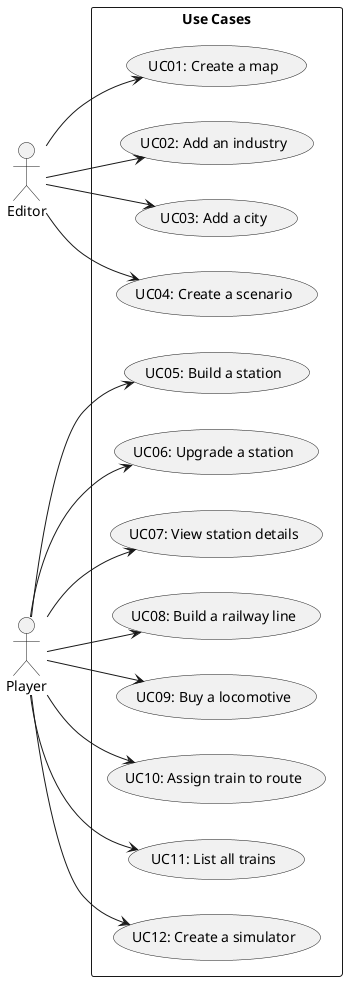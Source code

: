 @startuml
left to right direction

actor Editor
actor Player

rectangle "Use Cases" {
    usecase "UC01: Create a map" as US01
    usecase "UC02: Add an industry" as US02
    usecase "UC03: Add a city" as US03
    usecase "UC04: Create a scenario" as US04
    usecase "UC05: Build a station" as US05
    usecase "UC06: Upgrade a station" as US06
    usecase "UC07: View station details" as US07
    usecase "UC08: Build a railway line" as US08
    usecase "UC09: Buy a locomotive" as US09
    usecase "UC10: Assign train to route" as US10
    usecase "UC11: List all trains" as US11
    usecase "UC12: Create a simulator" as US12
}

Editor --> US01
Editor --> US02
Editor --> US03
Editor --> US04

Player --> US05
Player --> US06
Player --> US07
Player --> US08
Player --> US09
Player --> US10
Player --> US11
Player --> US12

@enduml
